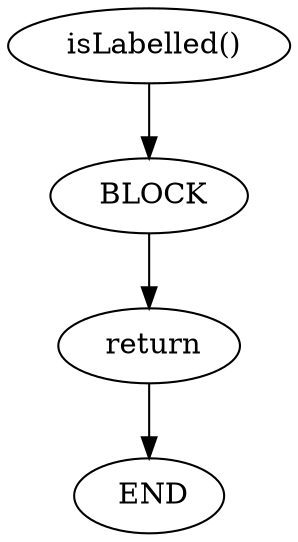 digraph testGraph {
1768[label=" isLabelled()"]
1770[label="BLOCK"]
1768 -> 1770[color=black]
1770[label=" BLOCK"]
1771[label="return"]
1770 -> 1771[color=black]
1771[label=" return"]
1769[label="END"]
1771 -> 1769[color=black]
1769[label=" END"]
}

